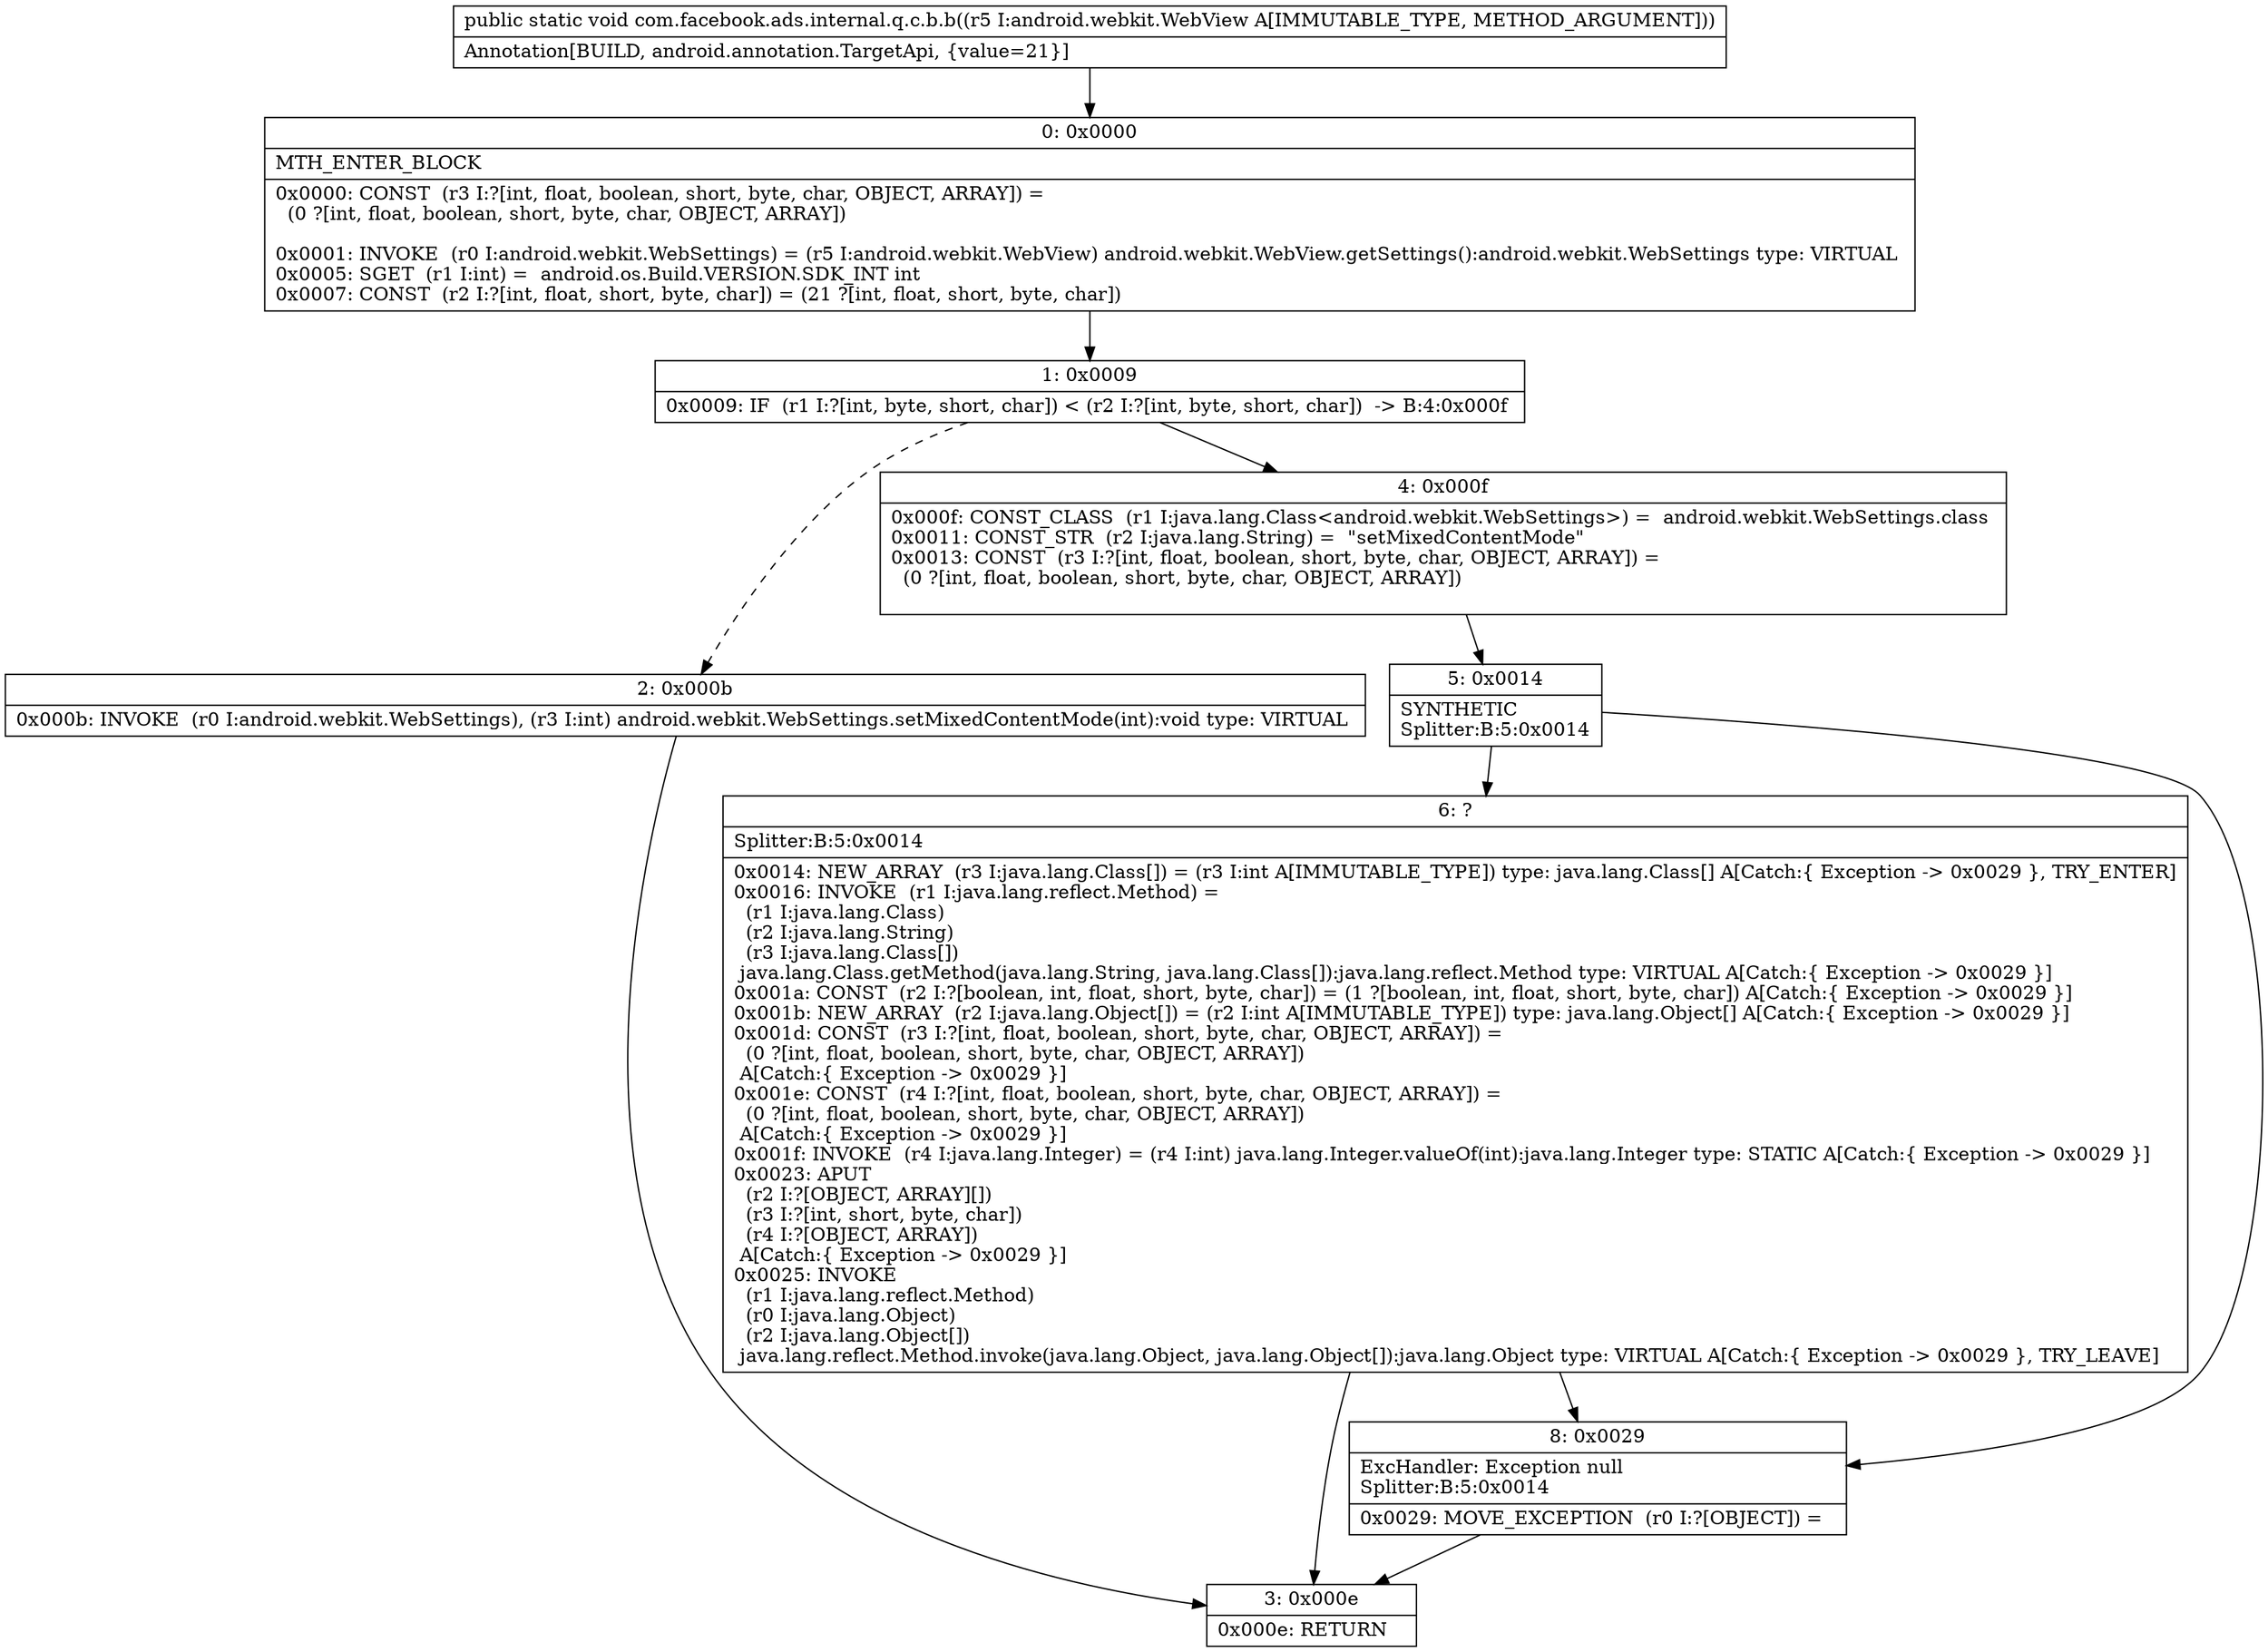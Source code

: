 digraph "CFG forcom.facebook.ads.internal.q.c.b.b(Landroid\/webkit\/WebView;)V" {
Node_0 [shape=record,label="{0\:\ 0x0000|MTH_ENTER_BLOCK\l|0x0000: CONST  (r3 I:?[int, float, boolean, short, byte, char, OBJECT, ARRAY]) = \l  (0 ?[int, float, boolean, short, byte, char, OBJECT, ARRAY])\l \l0x0001: INVOKE  (r0 I:android.webkit.WebSettings) = (r5 I:android.webkit.WebView) android.webkit.WebView.getSettings():android.webkit.WebSettings type: VIRTUAL \l0x0005: SGET  (r1 I:int) =  android.os.Build.VERSION.SDK_INT int \l0x0007: CONST  (r2 I:?[int, float, short, byte, char]) = (21 ?[int, float, short, byte, char]) \l}"];
Node_1 [shape=record,label="{1\:\ 0x0009|0x0009: IF  (r1 I:?[int, byte, short, char]) \< (r2 I:?[int, byte, short, char])  \-\> B:4:0x000f \l}"];
Node_2 [shape=record,label="{2\:\ 0x000b|0x000b: INVOKE  (r0 I:android.webkit.WebSettings), (r3 I:int) android.webkit.WebSettings.setMixedContentMode(int):void type: VIRTUAL \l}"];
Node_3 [shape=record,label="{3\:\ 0x000e|0x000e: RETURN   \l}"];
Node_4 [shape=record,label="{4\:\ 0x000f|0x000f: CONST_CLASS  (r1 I:java.lang.Class\<android.webkit.WebSettings\>) =  android.webkit.WebSettings.class \l0x0011: CONST_STR  (r2 I:java.lang.String) =  \"setMixedContentMode\" \l0x0013: CONST  (r3 I:?[int, float, boolean, short, byte, char, OBJECT, ARRAY]) = \l  (0 ?[int, float, boolean, short, byte, char, OBJECT, ARRAY])\l \l}"];
Node_5 [shape=record,label="{5\:\ 0x0014|SYNTHETIC\lSplitter:B:5:0x0014\l}"];
Node_6 [shape=record,label="{6\:\ ?|Splitter:B:5:0x0014\l|0x0014: NEW_ARRAY  (r3 I:java.lang.Class[]) = (r3 I:int A[IMMUTABLE_TYPE]) type: java.lang.Class[] A[Catch:\{ Exception \-\> 0x0029 \}, TRY_ENTER]\l0x0016: INVOKE  (r1 I:java.lang.reflect.Method) = \l  (r1 I:java.lang.Class)\l  (r2 I:java.lang.String)\l  (r3 I:java.lang.Class[])\l java.lang.Class.getMethod(java.lang.String, java.lang.Class[]):java.lang.reflect.Method type: VIRTUAL A[Catch:\{ Exception \-\> 0x0029 \}]\l0x001a: CONST  (r2 I:?[boolean, int, float, short, byte, char]) = (1 ?[boolean, int, float, short, byte, char]) A[Catch:\{ Exception \-\> 0x0029 \}]\l0x001b: NEW_ARRAY  (r2 I:java.lang.Object[]) = (r2 I:int A[IMMUTABLE_TYPE]) type: java.lang.Object[] A[Catch:\{ Exception \-\> 0x0029 \}]\l0x001d: CONST  (r3 I:?[int, float, boolean, short, byte, char, OBJECT, ARRAY]) = \l  (0 ?[int, float, boolean, short, byte, char, OBJECT, ARRAY])\l A[Catch:\{ Exception \-\> 0x0029 \}]\l0x001e: CONST  (r4 I:?[int, float, boolean, short, byte, char, OBJECT, ARRAY]) = \l  (0 ?[int, float, boolean, short, byte, char, OBJECT, ARRAY])\l A[Catch:\{ Exception \-\> 0x0029 \}]\l0x001f: INVOKE  (r4 I:java.lang.Integer) = (r4 I:int) java.lang.Integer.valueOf(int):java.lang.Integer type: STATIC A[Catch:\{ Exception \-\> 0x0029 \}]\l0x0023: APUT  \l  (r2 I:?[OBJECT, ARRAY][])\l  (r3 I:?[int, short, byte, char])\l  (r4 I:?[OBJECT, ARRAY])\l A[Catch:\{ Exception \-\> 0x0029 \}]\l0x0025: INVOKE  \l  (r1 I:java.lang.reflect.Method)\l  (r0 I:java.lang.Object)\l  (r2 I:java.lang.Object[])\l java.lang.reflect.Method.invoke(java.lang.Object, java.lang.Object[]):java.lang.Object type: VIRTUAL A[Catch:\{ Exception \-\> 0x0029 \}, TRY_LEAVE]\l}"];
Node_8 [shape=record,label="{8\:\ 0x0029|ExcHandler: Exception null\lSplitter:B:5:0x0014\l|0x0029: MOVE_EXCEPTION  (r0 I:?[OBJECT]) =  \l}"];
MethodNode[shape=record,label="{public static void com.facebook.ads.internal.q.c.b.b((r5 I:android.webkit.WebView A[IMMUTABLE_TYPE, METHOD_ARGUMENT]))  | Annotation[BUILD, android.annotation.TargetApi, \{value=21\}]\l}"];
MethodNode -> Node_0;
Node_0 -> Node_1;
Node_1 -> Node_2[style=dashed];
Node_1 -> Node_4;
Node_2 -> Node_3;
Node_4 -> Node_5;
Node_5 -> Node_6;
Node_5 -> Node_8;
Node_6 -> Node_8;
Node_6 -> Node_3;
Node_8 -> Node_3;
}

